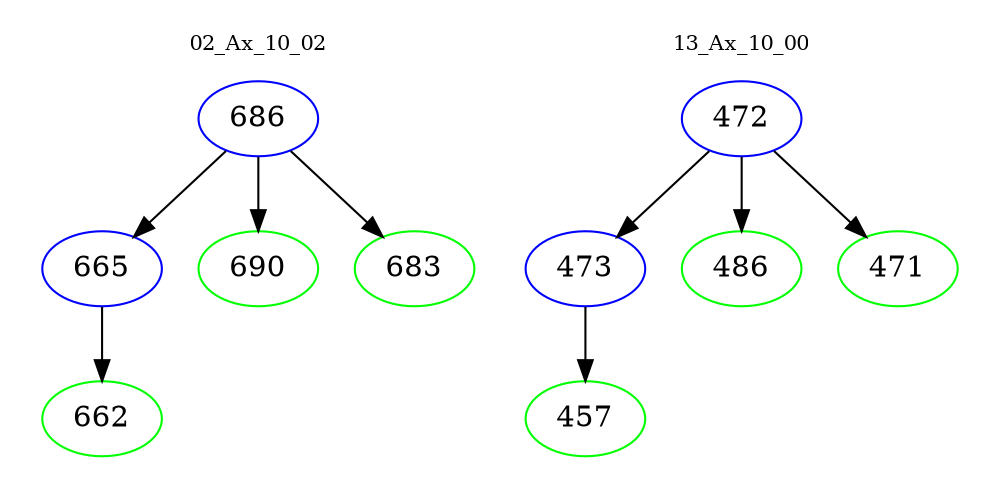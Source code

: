 digraph{
subgraph cluster_0 {
color = white
label = "02_Ax_10_02";
fontsize=10;
T0_686 [label="686", color="blue"]
T0_686 -> T0_665 [color="black"]
T0_665 [label="665", color="blue"]
T0_665 -> T0_662 [color="black"]
T0_662 [label="662", color="green"]
T0_686 -> T0_690 [color="black"]
T0_690 [label="690", color="green"]
T0_686 -> T0_683 [color="black"]
T0_683 [label="683", color="green"]
}
subgraph cluster_1 {
color = white
label = "13_Ax_10_00";
fontsize=10;
T1_472 [label="472", color="blue"]
T1_472 -> T1_473 [color="black"]
T1_473 [label="473", color="blue"]
T1_473 -> T1_457 [color="black"]
T1_457 [label="457", color="green"]
T1_472 -> T1_486 [color="black"]
T1_486 [label="486", color="green"]
T1_472 -> T1_471 [color="black"]
T1_471 [label="471", color="green"]
}
}
